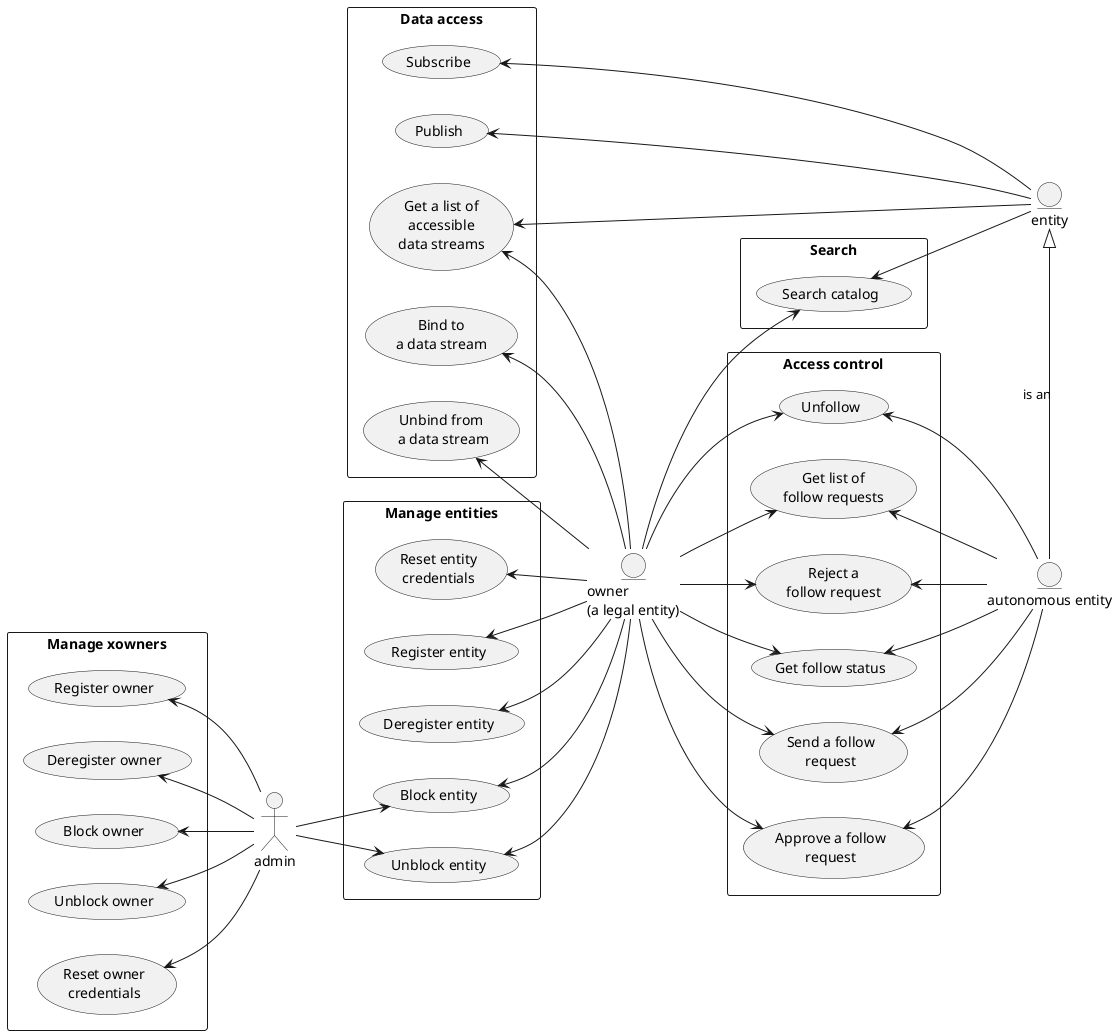 @startuml
left to right direction

entity owner as "owner\n(a legal entity)"


rectangle "Manage xowners" {

	(Register owner)
	(Deregister owner)
	(Block owner)
	(Unblock owner)
	(Reset owner\ncredentials)

}

rectangle "Manage entities" {
	(Register entity)
	(Deregister entity)
	(Block entity)
	(Unblock entity)
	(Reset entity\ncredentials)

}

rectangle "Access control" {

	(Send a follow\nrequest)
	(Approve a follow\nrequest)
	(Unfollow)
	(Get list of\nfollow requests)
	(Reject a\nfollow request)
	(Get follow status)
}

rectangle "Data access" {

	(Publish)
	(Subscribe)

	(Bind to\na data stream)
	(Unbind from\n a data stream)
	(Get a list of\naccessible\ndata streams)
}

rectangle "Search" {
	(Search catalog)
}


(Unblock owner) <-- admin
(Block owner) <-- admin
(Deregister owner) <-- admin
(Register owner) <-- admin
(Reset owner\ncredentials) <-- admin


admin --> (Unblock entity)
admin --> (Block entity)

(Reset entity\ncredentials) <-- owner
(Register entity) <-- owner
(Deregister entity) <-- owner
(Unblock entity) <-- owner
(Block entity) <-- owner


owner --> (Approve a follow\nrequest)
owner --> (Send a follow\nrequest)
owner --> (Unfollow)


(Bind to\na data stream) <-- owner
(Unbind from\n a data stream) <-- owner
(Get a list of\naccessible\ndata streams) <-- owner

owner --> (Get list of\nfollow requests)
owner --> (Reject a\nfollow request)
owner --> (Get follow status)

owner --> (Search catalog)

entity entity

(Publish) <-- entity
(Subscribe) <-- entity
(Get a list of\naccessible\ndata streams) <-- entity
(Search catalog) <-- entity

entity "autonomous entity" as a
entity <|- a : is an

(Send a follow\nrequest) <-- a
(Approve a follow\nrequest) <-- a
(Reject a\nfollow request) <-- a
(Get follow status) <-- a
(Unfollow) <-- a
(Get list of\nfollow requests) <-- a

@enduml
